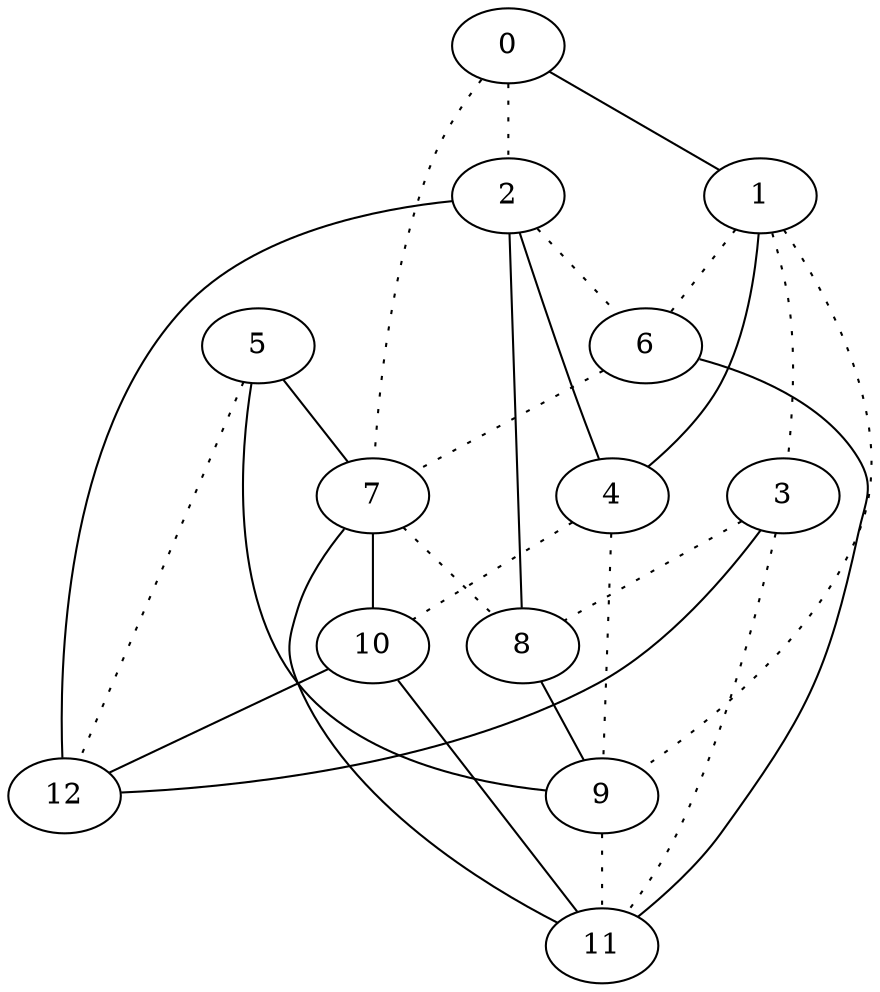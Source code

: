 graph {
a0 -- a1;
a0 -- a2 [style=dotted];
a0 -- a7 [style=dotted];
a1 -- a3 [style=dotted];
a1 -- a4;
a1 -- a6 [style=dotted];
a1 -- a9 [style=dotted];
a2 -- a4;
a2 -- a6 [style=dotted];
a2 -- a8;
a2 -- a12;
a3 -- a8 [style=dotted];
a3 -- a11 [style=dotted];
a3 -- a12;
a4 -- a9 [style=dotted];
a4 -- a10 [style=dotted];
a5 -- a7;
a5 -- a9;
a5 -- a12 [style=dotted];
a6 -- a7 [style=dotted];
a6 -- a11;
a7 -- a8 [style=dotted];
a7 -- a10;
a7 -- a11;
a8 -- a9;
a9 -- a11 [style=dotted];
a10 -- a11;
a10 -- a12;
a0[label=0];
a1[label=1];
a2[label=2];
a3[label=3];
a4[label=4];
a5[label=5];
a6[label=6];
a7[label=7];
a8[label=8];
a9[label=9];
a10[label=10];
a11[label=11];
a12[label=12];
}
